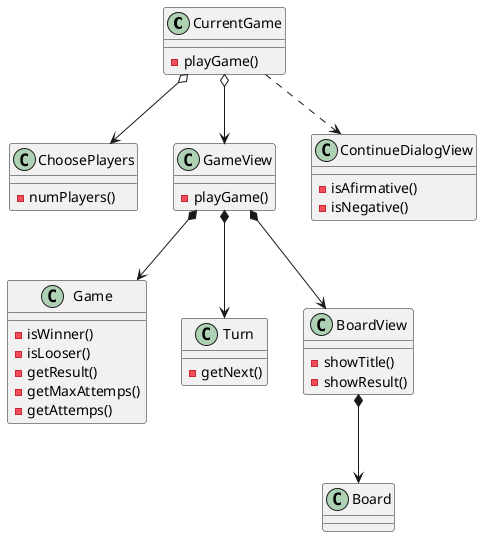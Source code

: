 @startuml Games

class CurrentGame{
    - playGame()
}

class ChoosePlayers{
    - numPlayers()
}

class Game {
    - isWinner()
    - isLooser()
    - getResult()
    - getMaxAttemps()
    - getAttemps()
}

class GameView{
    - playGame()
}

class Board{

}

class Turn{
    - getNext()
}

class BoardView{
    - showTitle()
    - showResult()
}

class ContinueDialogView{
    - isAfirmative()
    - isNegative()
}

CurrentGame o-down-> ChoosePlayers
CurrentGame .down.> ContinueDialogView
CurrentGame o-down-> GameView

GameView *-down-> Game
GameView *-down-> BoardView
GameView *-down-> Turn

BoardView *-down-> Board


@enduml